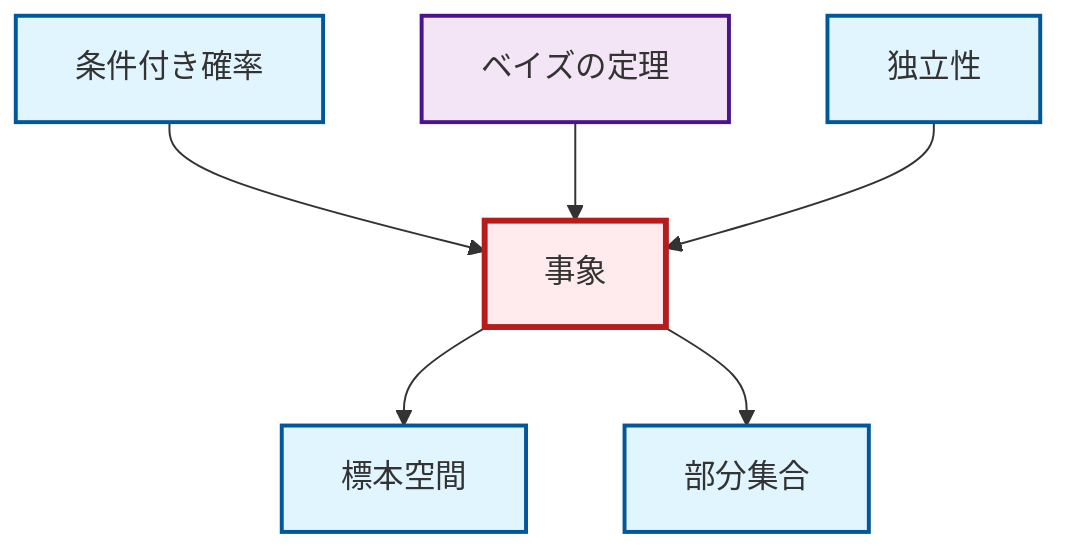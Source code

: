 graph TD
    classDef definition fill:#e1f5fe,stroke:#01579b,stroke-width:2px
    classDef theorem fill:#f3e5f5,stroke:#4a148c,stroke-width:2px
    classDef axiom fill:#fff3e0,stroke:#e65100,stroke-width:2px
    classDef example fill:#e8f5e9,stroke:#1b5e20,stroke-width:2px
    classDef current fill:#ffebee,stroke:#b71c1c,stroke-width:3px
    thm-bayes["ベイズの定理"]:::theorem
    def-independence["独立性"]:::definition
    def-subset["部分集合"]:::definition
    def-conditional-probability["条件付き確率"]:::definition
    def-event["事象"]:::definition
    def-sample-space["標本空間"]:::definition
    def-conditional-probability --> def-event
    def-event --> def-sample-space
    thm-bayes --> def-event
    def-event --> def-subset
    def-independence --> def-event
    class def-event current